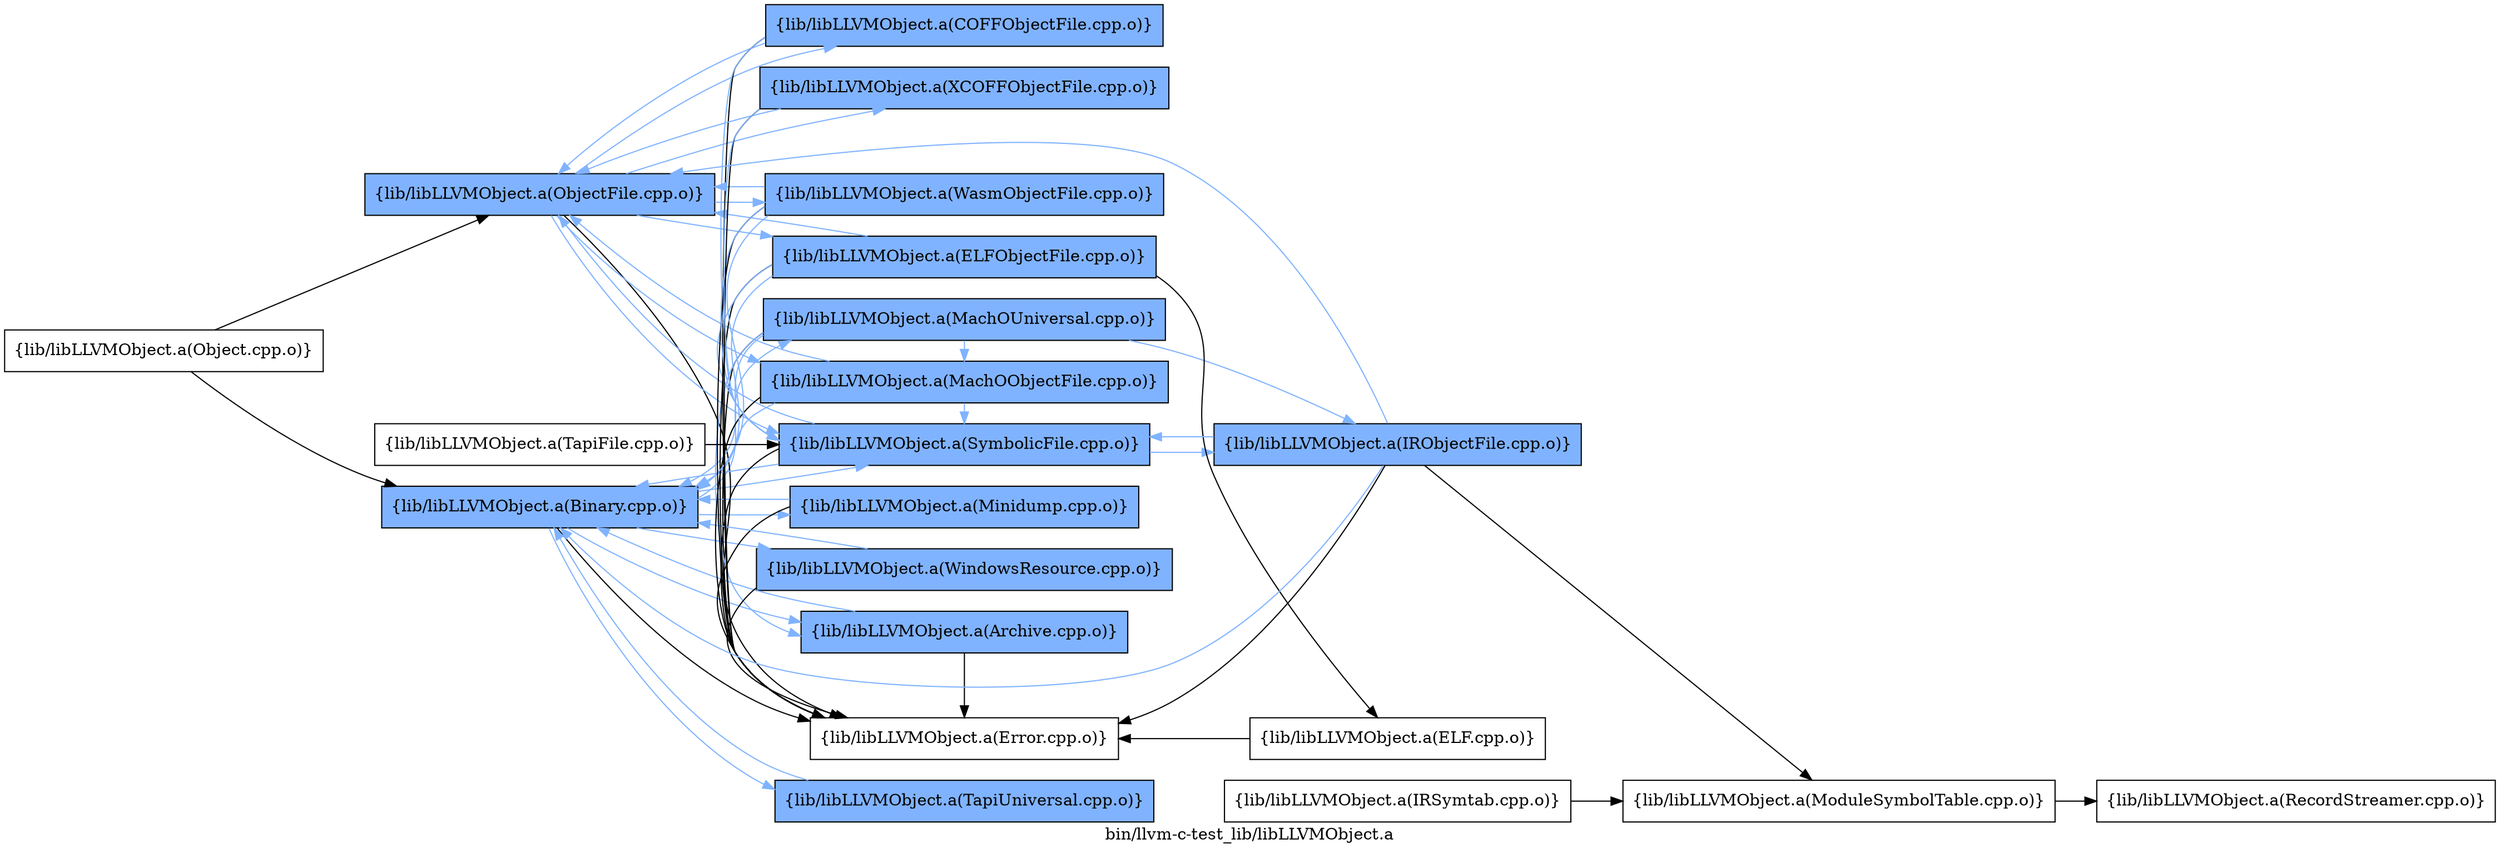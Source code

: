 digraph "bin/llvm-c-test_lib/libLLVMObject.a" {
	label="bin/llvm-c-test_lib/libLLVMObject.a";
	rankdir=LR;
	{ rank=same; Node0x5613f580af78;  }
	{ rank=same; Node0x5613f5818fd8; Node0x5613f5809f88;  }
	{ rank=same; Node0x5613f581b058; Node0x5613f5819ed8; Node0x5613f581a1f8; Node0x5613f580abb8; Node0x5613f580a348; Node0x5613f5809ee8; Node0x5613f5812b38; Node0x5613f580cc88; Node0x5613f580cdc8; Node0x5613f580b478; Node0x5613f5812908; Node0x5613f58137b8;  }
	{ rank=same; Node0x5613f580c968; Node0x5613f580d278;  }
	{ rank=same; Node0x5613f580e588;  }
	{ rank=same; Node0x5613f580af78;  }
	{ rank=same; Node0x5613f5818fd8; Node0x5613f5809f88;  }
	{ rank=same; Node0x5613f581b058; Node0x5613f5819ed8; Node0x5613f581a1f8; Node0x5613f580abb8; Node0x5613f580a348; Node0x5613f5809ee8; Node0x5613f5812b38; Node0x5613f580cc88; Node0x5613f580cdc8; Node0x5613f580b478; Node0x5613f5812908; Node0x5613f58137b8;  }
	{ rank=same; Node0x5613f580c968; Node0x5613f580d278;  }
	{ rank=same; Node0x5613f580e588;  }

	Node0x5613f580af78 [shape=record,shape=box,group=0,label="{lib/libLLVMObject.a(Object.cpp.o)}"];
	Node0x5613f580af78 -> Node0x5613f5818fd8;
	Node0x5613f580af78 -> Node0x5613f5809f88;
	Node0x5613f5818fd8 [shape=record,shape=box,group=1,style=filled,fillcolor="0.600000 0.5 1",label="{lib/libLLVMObject.a(Binary.cpp.o)}"];
	Node0x5613f5818fd8 -> Node0x5613f581b058;
	Node0x5613f5818fd8 -> Node0x5613f5819ed8[color="0.600000 0.5 1"];
	Node0x5613f5818fd8 -> Node0x5613f581a1f8[color="0.600000 0.5 1"];
	Node0x5613f5818fd8 -> Node0x5613f580abb8[color="0.600000 0.5 1"];
	Node0x5613f5818fd8 -> Node0x5613f580a348[color="0.600000 0.5 1"];
	Node0x5613f5818fd8 -> Node0x5613f5809ee8[color="0.600000 0.5 1"];
	Node0x5613f5818fd8 -> Node0x5613f5812b38[color="0.600000 0.5 1"];
	Node0x5613f5809f88 [shape=record,shape=box,group=1,style=filled,fillcolor="0.600000 0.5 1",label="{lib/libLLVMObject.a(ObjectFile.cpp.o)}"];
	Node0x5613f5809f88 -> Node0x5613f581b058;
	Node0x5613f5809f88 -> Node0x5613f580cc88[color="0.600000 0.5 1"];
	Node0x5613f5809f88 -> Node0x5613f580cdc8[color="0.600000 0.5 1"];
	Node0x5613f5809f88 -> Node0x5613f580b478[color="0.600000 0.5 1"];
	Node0x5613f5809f88 -> Node0x5613f580a348[color="0.600000 0.5 1"];
	Node0x5613f5809f88 -> Node0x5613f5812908[color="0.600000 0.5 1"];
	Node0x5613f5809f88 -> Node0x5613f58137b8[color="0.600000 0.5 1"];
	Node0x5613f581b058 [shape=record,shape=box,group=0,label="{lib/libLLVMObject.a(Error.cpp.o)}"];
	Node0x5613f5819ed8 [shape=record,shape=box,group=1,style=filled,fillcolor="0.600000 0.5 1",label="{lib/libLLVMObject.a(Archive.cpp.o)}"];
	Node0x5613f5819ed8 -> Node0x5613f5818fd8[color="0.600000 0.5 1"];
	Node0x5613f5819ed8 -> Node0x5613f581b058;
	Node0x5613f581a1f8 [shape=record,shape=box,group=1,style=filled,fillcolor="0.600000 0.5 1",label="{lib/libLLVMObject.a(MachOUniversal.cpp.o)}"];
	Node0x5613f581a1f8 -> Node0x5613f5818fd8[color="0.600000 0.5 1"];
	Node0x5613f581a1f8 -> Node0x5613f581b058;
	Node0x5613f581a1f8 -> Node0x5613f5819ed8[color="0.600000 0.5 1"];
	Node0x5613f581a1f8 -> Node0x5613f580cc88[color="0.600000 0.5 1"];
	Node0x5613f581a1f8 -> Node0x5613f580c968[color="0.600000 0.5 1"];
	Node0x5613f580abb8 [shape=record,shape=box,group=1,style=filled,fillcolor="0.600000 0.5 1",label="{lib/libLLVMObject.a(Minidump.cpp.o)}"];
	Node0x5613f580abb8 -> Node0x5613f5818fd8[color="0.600000 0.5 1"];
	Node0x5613f580abb8 -> Node0x5613f581b058;
	Node0x5613f580a348 [shape=record,shape=box,group=1,style=filled,fillcolor="0.600000 0.5 1",label="{lib/libLLVMObject.a(SymbolicFile.cpp.o)}"];
	Node0x5613f580a348 -> Node0x5613f5818fd8[color="0.600000 0.5 1"];
	Node0x5613f580a348 -> Node0x5613f581b058;
	Node0x5613f580a348 -> Node0x5613f580c968[color="0.600000 0.5 1"];
	Node0x5613f580a348 -> Node0x5613f5809f88[color="0.600000 0.5 1"];
	Node0x5613f5809ee8 [shape=record,shape=box,group=1,style=filled,fillcolor="0.600000 0.5 1",label="{lib/libLLVMObject.a(TapiUniversal.cpp.o)}"];
	Node0x5613f5809ee8 -> Node0x5613f5818fd8[color="0.600000 0.5 1"];
	Node0x5613f5812b38 [shape=record,shape=box,group=1,style=filled,fillcolor="0.600000 0.5 1",label="{lib/libLLVMObject.a(WindowsResource.cpp.o)}"];
	Node0x5613f5812b38 -> Node0x5613f5818fd8[color="0.600000 0.5 1"];
	Node0x5613f5812b38 -> Node0x5613f581b058;
	Node0x5613f580cc88 [shape=record,shape=box,group=1,style=filled,fillcolor="0.600000 0.5 1",label="{lib/libLLVMObject.a(MachOObjectFile.cpp.o)}"];
	Node0x5613f580cc88 -> Node0x5613f5818fd8[color="0.600000 0.5 1"];
	Node0x5613f580cc88 -> Node0x5613f581b058;
	Node0x5613f580cc88 -> Node0x5613f5809f88[color="0.600000 0.5 1"];
	Node0x5613f580cc88 -> Node0x5613f580a348[color="0.600000 0.5 1"];
	Node0x5613f580c968 [shape=record,shape=box,group=1,style=filled,fillcolor="0.600000 0.5 1",label="{lib/libLLVMObject.a(IRObjectFile.cpp.o)}"];
	Node0x5613f580c968 -> Node0x5613f5818fd8[color="0.600000 0.5 1"];
	Node0x5613f580c968 -> Node0x5613f581b058;
	Node0x5613f580c968 -> Node0x5613f580e588;
	Node0x5613f580c968 -> Node0x5613f5809f88[color="0.600000 0.5 1"];
	Node0x5613f580c968 -> Node0x5613f580a348[color="0.600000 0.5 1"];
	Node0x5613f580e588 [shape=record,shape=box,group=0,label="{lib/libLLVMObject.a(ModuleSymbolTable.cpp.o)}"];
	Node0x5613f580e588 -> Node0x5613f580bf18;
	Node0x5613f580bf18 [shape=record,shape=box,group=0,label="{lib/libLLVMObject.a(RecordStreamer.cpp.o)}"];
	Node0x5613f580d4f8 [shape=record,shape=box,group=0,label="{lib/libLLVMObject.a(IRSymtab.cpp.o)}"];
	Node0x5613f580d4f8 -> Node0x5613f580e588;
	Node0x5613f580cdc8 [shape=record,shape=box,group=1,style=filled,fillcolor="0.600000 0.5 1",label="{lib/libLLVMObject.a(ELFObjectFile.cpp.o)}"];
	Node0x5613f580cdc8 -> Node0x5613f5818fd8[color="0.600000 0.5 1"];
	Node0x5613f580cdc8 -> Node0x5613f581b058;
	Node0x5613f580cdc8 -> Node0x5613f5809f88[color="0.600000 0.5 1"];
	Node0x5613f580cdc8 -> Node0x5613f580d278;
	Node0x5613f580cdc8 -> Node0x5613f580a348[color="0.600000 0.5 1"];
	Node0x5613f580b478 [shape=record,shape=box,group=1,style=filled,fillcolor="0.600000 0.5 1",label="{lib/libLLVMObject.a(COFFObjectFile.cpp.o)}"];
	Node0x5613f580b478 -> Node0x5613f581b058;
	Node0x5613f580b478 -> Node0x5613f5809f88[color="0.600000 0.5 1"];
	Node0x5613f580b478 -> Node0x5613f580a348[color="0.600000 0.5 1"];
	Node0x5613f5812908 [shape=record,shape=box,group=1,style=filled,fillcolor="0.600000 0.5 1",label="{lib/libLLVMObject.a(WasmObjectFile.cpp.o)}"];
	Node0x5613f5812908 -> Node0x5613f5818fd8[color="0.600000 0.5 1"];
	Node0x5613f5812908 -> Node0x5613f581b058;
	Node0x5613f5812908 -> Node0x5613f5809f88[color="0.600000 0.5 1"];
	Node0x5613f5812908 -> Node0x5613f580a348[color="0.600000 0.5 1"];
	Node0x5613f58137b8 [shape=record,shape=box,group=1,style=filled,fillcolor="0.600000 0.5 1",label="{lib/libLLVMObject.a(XCOFFObjectFile.cpp.o)}"];
	Node0x5613f58137b8 -> Node0x5613f581b058;
	Node0x5613f58137b8 -> Node0x5613f5809f88[color="0.600000 0.5 1"];
	Node0x5613f58137b8 -> Node0x5613f580a348[color="0.600000 0.5 1"];
	Node0x5613f580d278 [shape=record,shape=box,group=0,label="{lib/libLLVMObject.a(ELF.cpp.o)}"];
	Node0x5613f580d278 -> Node0x5613f581b058;
	Node0x5613f580a668 [shape=record,shape=box,group=0,label="{lib/libLLVMObject.a(TapiFile.cpp.o)}"];
	Node0x5613f580a668 -> Node0x5613f580a348;
}
